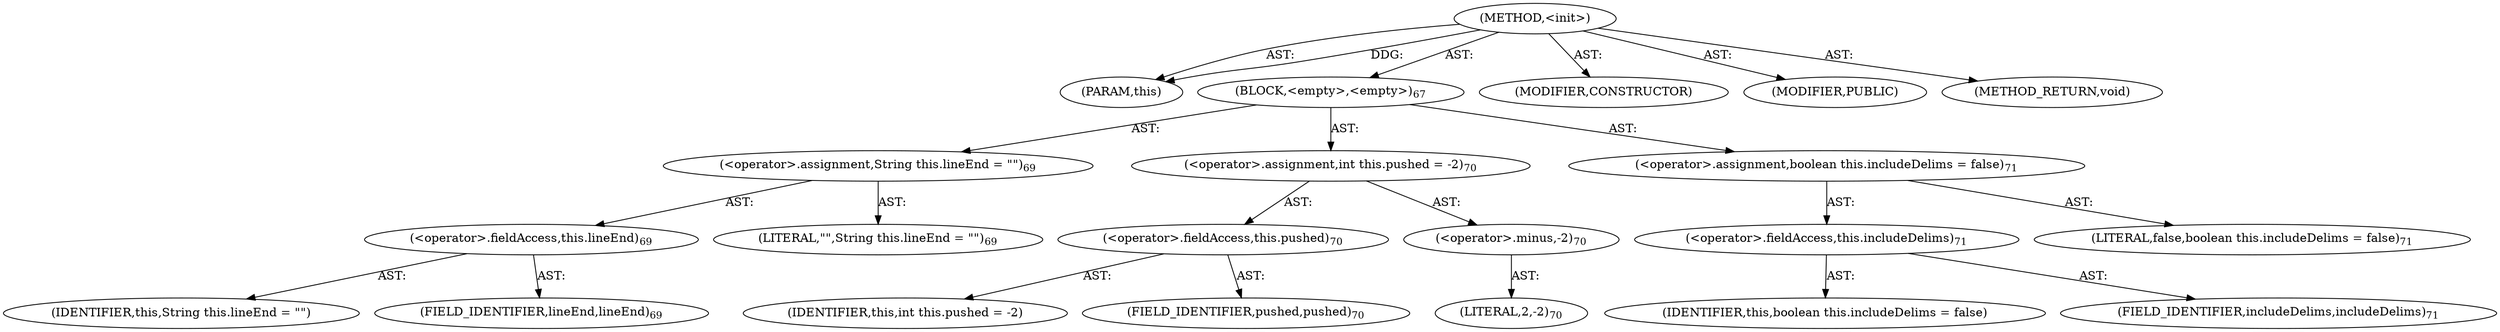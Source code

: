 digraph "&lt;init&gt;" {  
"111669149699" [label = <(METHOD,&lt;init&gt;)> ]
"115964116997" [label = <(PARAM,this)> ]
"25769803794" [label = <(BLOCK,&lt;empty&gt;,&lt;empty&gt;)<SUB>67</SUB>> ]
"30064771126" [label = <(&lt;operator&gt;.assignment,String this.lineEnd = &quot;&quot;)<SUB>69</SUB>> ]
"30064771127" [label = <(&lt;operator&gt;.fieldAccess,this.lineEnd)<SUB>69</SUB>> ]
"68719476775" [label = <(IDENTIFIER,this,String this.lineEnd = &quot;&quot;)> ]
"55834574862" [label = <(FIELD_IDENTIFIER,lineEnd,lineEnd)<SUB>69</SUB>> ]
"90194313237" [label = <(LITERAL,&quot;&quot;,String this.lineEnd = &quot;&quot;)<SUB>69</SUB>> ]
"30064771128" [label = <(&lt;operator&gt;.assignment,int this.pushed = -2)<SUB>70</SUB>> ]
"30064771129" [label = <(&lt;operator&gt;.fieldAccess,this.pushed)<SUB>70</SUB>> ]
"68719476776" [label = <(IDENTIFIER,this,int this.pushed = -2)> ]
"55834574863" [label = <(FIELD_IDENTIFIER,pushed,pushed)<SUB>70</SUB>> ]
"30064771130" [label = <(&lt;operator&gt;.minus,-2)<SUB>70</SUB>> ]
"90194313238" [label = <(LITERAL,2,-2)<SUB>70</SUB>> ]
"30064771131" [label = <(&lt;operator&gt;.assignment,boolean this.includeDelims = false)<SUB>71</SUB>> ]
"30064771132" [label = <(&lt;operator&gt;.fieldAccess,this.includeDelims)<SUB>71</SUB>> ]
"68719476777" [label = <(IDENTIFIER,this,boolean this.includeDelims = false)> ]
"55834574864" [label = <(FIELD_IDENTIFIER,includeDelims,includeDelims)<SUB>71</SUB>> ]
"90194313239" [label = <(LITERAL,false,boolean this.includeDelims = false)<SUB>71</SUB>> ]
"133143986185" [label = <(MODIFIER,CONSTRUCTOR)> ]
"133143986186" [label = <(MODIFIER,PUBLIC)> ]
"128849018883" [label = <(METHOD_RETURN,void)> ]
  "111669149699" -> "115964116997"  [ label = "AST: "] 
  "111669149699" -> "25769803794"  [ label = "AST: "] 
  "111669149699" -> "133143986185"  [ label = "AST: "] 
  "111669149699" -> "133143986186"  [ label = "AST: "] 
  "111669149699" -> "128849018883"  [ label = "AST: "] 
  "25769803794" -> "30064771126"  [ label = "AST: "] 
  "25769803794" -> "30064771128"  [ label = "AST: "] 
  "25769803794" -> "30064771131"  [ label = "AST: "] 
  "30064771126" -> "30064771127"  [ label = "AST: "] 
  "30064771126" -> "90194313237"  [ label = "AST: "] 
  "30064771127" -> "68719476775"  [ label = "AST: "] 
  "30064771127" -> "55834574862"  [ label = "AST: "] 
  "30064771128" -> "30064771129"  [ label = "AST: "] 
  "30064771128" -> "30064771130"  [ label = "AST: "] 
  "30064771129" -> "68719476776"  [ label = "AST: "] 
  "30064771129" -> "55834574863"  [ label = "AST: "] 
  "30064771130" -> "90194313238"  [ label = "AST: "] 
  "30064771131" -> "30064771132"  [ label = "AST: "] 
  "30064771131" -> "90194313239"  [ label = "AST: "] 
  "30064771132" -> "68719476777"  [ label = "AST: "] 
  "30064771132" -> "55834574864"  [ label = "AST: "] 
  "111669149699" -> "115964116997"  [ label = "DDG: "] 
}

